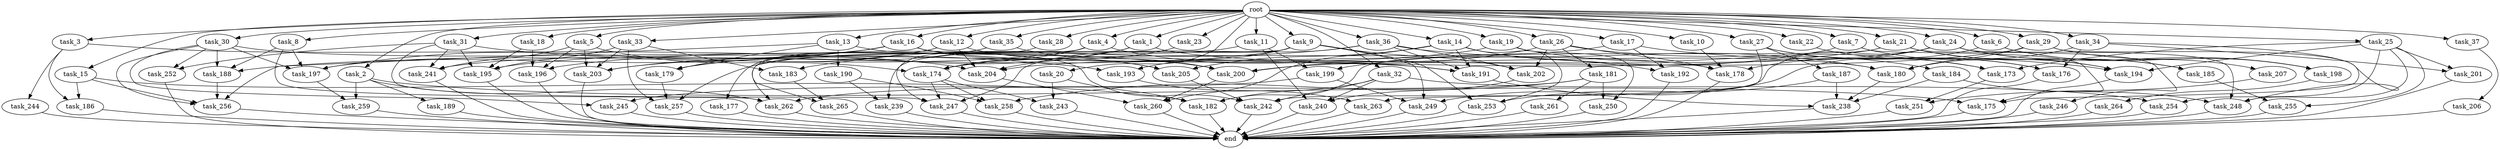digraph G {
  root [size="0.000000"];
  task_11 [size="1024.000000"];
  task_239 [size="584115552256.000000"];
  task_256 [size="1503238553600.000000"];
  task_185 [size="498216206336.000000"];
  task_265 [size="1245540515840.000000"];
  task_2 [size="1024.000000"];
  task_21 [size="1024.000000"];
  task_193 [size="687194767360.000000"];
  task_23 [size="1024.000000"];
  task_35 [size="1024.000000"];
  task_254 [size="1245540515840.000000"];
  task_263 [size="618475290624.000000"];
  task_33 [size="1024.000000"];
  task_176 [size="695784701952.000000"];
  task_14 [size="1024.000000"];
  task_261 [size="137438953472.000000"];
  task_206 [size="214748364800.000000"];
  task_178 [size="1915555414016.000000"];
  task_3 [size="1024.000000"];
  task_249 [size="1382979469312.000000"];
  task_259 [size="352187318272.000000"];
  task_179 [size="1391569403904.000000"];
  task_196 [size="1468878815232.000000"];
  task_187 [size="309237645312.000000"];
  task_203 [size="2010044694528.000000"];
  task_28 [size="1024.000000"];
  task_201 [size="858993459200.000000"];
  task_257 [size="1382979469312.000000"];
  task_22 [size="1024.000000"];
  task_242 [size="2233382993920.000000"];
  task_5 [size="1024.000000"];
  task_30 [size="1024.000000"];
  task_250 [size="171798691840.000000"];
  task_173 [size="1717986918400.000000"];
  task_243 [size="1073741824000.000000"];
  task_183 [size="936302870528.000000"];
  task_9 [size="1024.000000"];
  task_244 [size="214748364800.000000"];
  task_27 [size="1024.000000"];
  task_238 [size="2027224563712.000000"];
  task_258 [size="1030792151040.000000"];
  task_20 [size="1024.000000"];
  task_182 [size="1297080123392.000000"];
  task_199 [size="618475290624.000000"];
  task_37 [size="1024.000000"];
  task_245 [size="1391569403904.000000"];
  task_194 [size="1013612281856.000000"];
  task_247 [size="1288490188800.000000"];
  task_204 [size="1185410973696.000000"];
  task_200 [size="2052994367488.000000"];
  task_252 [size="833223655424.000000"];
  task_246 [size="77309411328.000000"];
  task_186 [size="523986010112.000000"];
  task_198 [size="635655159808.000000"];
  task_251 [size="910533066752.000000"];
  task_205 [size="876173328384.000000"];
  task_175 [size="755914244096.000000"];
  task_202 [size="1486058684416.000000"];
  task_8 [size="1024.000000"];
  task_191 [size="1614907703296.000000"];
  task_188 [size="1537598291968.000000"];
  task_24 [size="1024.000000"];
  task_192 [size="498216206336.000000"];
  task_31 [size="1024.000000"];
  task_12 [size="1024.000000"];
  task_32 [size="1024.000000"];
  task_189 [size="137438953472.000000"];
  task_195 [size="1726576852992.000000"];
  task_255 [size="858993459200.000000"];
  end [size="0.000000"];
  task_10 [size="1024.000000"];
  task_29 [size="1024.000000"];
  task_241 [size="1382979469312.000000"];
  task_1 [size="1024.000000"];
  task_34 [size="1024.000000"];
  task_264 [size="34359738368.000000"];
  task_4 [size="1024.000000"];
  task_13 [size="1024.000000"];
  task_260 [size="489626271744.000000"];
  task_36 [size="1024.000000"];
  task_16 [size="1024.000000"];
  task_181 [size="858993459200.000000"];
  task_15 [size="1024.000000"];
  task_177 [size="77309411328.000000"];
  task_253 [size="1666447310848.000000"];
  task_248 [size="1468878815232.000000"];
  task_18 [size="1024.000000"];
  task_26 [size="1024.000000"];
  task_180 [size="1322849927168.000000"];
  task_25 [size="1024.000000"];
  task_19 [size="1024.000000"];
  task_207 [size="137438953472.000000"];
  task_197 [size="2233382993920.000000"];
  task_184 [size="34359738368.000000"];
  task_17 [size="1024.000000"];
  task_190 [size="420906795008.000000"];
  task_262 [size="1245540515840.000000"];
  task_240 [size="1425929142272.000000"];
  task_6 [size="1024.000000"];
  task_7 [size="1024.000000"];
  task_174 [size="2327872274432.000000"];

  root -> task_11 [size="1.000000"];
  root -> task_28 [size="1.000000"];
  root -> task_10 [size="1.000000"];
  root -> task_20 [size="1.000000"];
  root -> task_2 [size="1.000000"];
  root -> task_4 [size="1.000000"];
  root -> task_13 [size="1.000000"];
  root -> task_21 [size="1.000000"];
  root -> task_16 [size="1.000000"];
  root -> task_22 [size="1.000000"];
  root -> task_15 [size="1.000000"];
  root -> task_36 [size="1.000000"];
  root -> task_33 [size="1.000000"];
  root -> task_1 [size="1.000000"];
  root -> task_5 [size="1.000000"];
  root -> task_14 [size="1.000000"];
  root -> task_18 [size="1.000000"];
  root -> task_26 [size="1.000000"];
  root -> task_6 [size="1.000000"];
  root -> task_25 [size="1.000000"];
  root -> task_24 [size="1.000000"];
  root -> task_9 [size="1.000000"];
  root -> task_23 [size="1.000000"];
  root -> task_3 [size="1.000000"];
  root -> task_19 [size="1.000000"];
  root -> task_27 [size="1.000000"];
  root -> task_35 [size="1.000000"];
  root -> task_17 [size="1.000000"];
  root -> task_31 [size="1.000000"];
  root -> task_12 [size="1.000000"];
  root -> task_32 [size="1.000000"];
  root -> task_34 [size="1.000000"];
  root -> task_37 [size="1.000000"];
  root -> task_30 [size="1.000000"];
  root -> task_8 [size="1.000000"];
  root -> task_7 [size="1.000000"];
  root -> task_29 [size="1.000000"];
  task_11 -> task_199 [size="301989888.000000"];
  task_11 -> task_257 [size="301989888.000000"];
  task_11 -> task_240 [size="301989888.000000"];
  task_239 -> end [size="1.000000"];
  task_256 -> end [size="1.000000"];
  task_185 -> task_255 [size="301989888.000000"];
  task_265 -> end [size="1.000000"];
  task_2 -> task_175 [size="134217728.000000"];
  task_2 -> task_259 [size="134217728.000000"];
  task_2 -> task_262 [size="134217728.000000"];
  task_2 -> task_189 [size="134217728.000000"];
  task_21 -> task_196 [size="75497472.000000"];
  task_21 -> task_182 [size="75497472.000000"];
  task_21 -> task_194 [size="75497472.000000"];
  task_21 -> task_246 [size="75497472.000000"];
  task_21 -> task_185 [size="75497472.000000"];
  task_193 -> task_263 [size="301989888.000000"];
  task_23 -> task_204 [size="838860800.000000"];
  task_35 -> task_179 [size="75497472.000000"];
  task_35 -> task_177 [size="75497472.000000"];
  task_35 -> task_200 [size="75497472.000000"];
  task_254 -> end [size="1.000000"];
  task_263 -> end [size="1.000000"];
  task_33 -> task_183 [size="838860800.000000"];
  task_33 -> task_195 [size="838860800.000000"];
  task_33 -> task_257 [size="838860800.000000"];
  task_33 -> task_203 [size="838860800.000000"];
  task_176 -> end [size="1.000000"];
  task_14 -> task_191 [size="411041792.000000"];
  task_14 -> task_205 [size="411041792.000000"];
  task_14 -> task_260 [size="411041792.000000"];
  task_14 -> task_253 [size="411041792.000000"];
  task_14 -> task_192 [size="411041792.000000"];
  task_261 -> end [size="1.000000"];
  task_206 -> end [size="1.000000"];
  task_178 -> end [size="1.000000"];
  task_3 -> task_186 [size="209715200.000000"];
  task_3 -> task_244 [size="209715200.000000"];
  task_3 -> task_204 [size="209715200.000000"];
  task_249 -> end [size="1.000000"];
  task_259 -> end [size="1.000000"];
  task_179 -> task_257 [size="209715200.000000"];
  task_196 -> end [size="1.000000"];
  task_187 -> task_238 [size="679477248.000000"];
  task_187 -> task_253 [size="679477248.000000"];
  task_203 -> end [size="1.000000"];
  task_28 -> task_247 [size="209715200.000000"];
  task_201 -> end [size="1.000000"];
  task_257 -> end [size="1.000000"];
  task_22 -> task_176 [size="75497472.000000"];
  task_242 -> end [size="1.000000"];
  task_5 -> task_196 [size="679477248.000000"];
  task_5 -> task_174 [size="679477248.000000"];
  task_5 -> task_203 [size="679477248.000000"];
  task_5 -> task_241 [size="679477248.000000"];
  task_30 -> task_256 [size="679477248.000000"];
  task_30 -> task_200 [size="679477248.000000"];
  task_30 -> task_252 [size="679477248.000000"];
  task_30 -> task_197 [size="679477248.000000"];
  task_30 -> task_188 [size="679477248.000000"];
  task_30 -> task_245 [size="679477248.000000"];
  task_250 -> end [size="1.000000"];
  task_173 -> task_251 [size="679477248.000000"];
  task_243 -> end [size="1.000000"];
  task_183 -> task_265 [size="536870912.000000"];
  task_9 -> task_193 [size="536870912.000000"];
  task_9 -> task_241 [size="536870912.000000"];
  task_9 -> task_239 [size="536870912.000000"];
  task_9 -> task_262 [size="536870912.000000"];
  task_9 -> task_202 [size="536870912.000000"];
  task_9 -> task_249 [size="536870912.000000"];
  task_9 -> task_253 [size="536870912.000000"];
  task_244 -> end [size="1.000000"];
  task_27 -> task_173 [size="301989888.000000"];
  task_27 -> task_176 [size="301989888.000000"];
  task_27 -> task_187 [size="301989888.000000"];
  task_27 -> task_263 [size="301989888.000000"];
  task_238 -> end [size="1.000000"];
  task_258 -> end [size="1.000000"];
  task_20 -> task_243 [size="209715200.000000"];
  task_20 -> task_182 [size="209715200.000000"];
  task_182 -> end [size="1.000000"];
  task_199 -> task_245 [size="679477248.000000"];
  task_199 -> task_249 [size="679477248.000000"];
  task_37 -> task_206 [size="209715200.000000"];
  task_245 -> end [size="1.000000"];
  task_194 -> end [size="1.000000"];
  task_247 -> end [size="1.000000"];
  task_204 -> task_260 [size="33554432.000000"];
  task_200 -> task_260 [size="33554432.000000"];
  task_252 -> end [size="1.000000"];
  task_246 -> end [size="1.000000"];
  task_186 -> end [size="1.000000"];
  task_198 -> task_264 [size="33554432.000000"];
  task_251 -> end [size="1.000000"];
  task_205 -> task_242 [size="679477248.000000"];
  task_175 -> end [size="1.000000"];
  task_202 -> task_240 [size="411041792.000000"];
  task_8 -> task_197 [size="411041792.000000"];
  task_8 -> task_188 [size="411041792.000000"];
  task_8 -> task_262 [size="411041792.000000"];
  task_191 -> task_238 [size="679477248.000000"];
  task_188 -> task_256 [size="75497472.000000"];
  task_24 -> task_242 [size="411041792.000000"];
  task_24 -> task_200 [size="411041792.000000"];
  task_24 -> task_178 [size="411041792.000000"];
  task_24 -> task_185 [size="411041792.000000"];
  task_24 -> task_198 [size="411041792.000000"];
  task_24 -> task_248 [size="411041792.000000"];
  task_192 -> end [size="1.000000"];
  task_31 -> task_193 [size="134217728.000000"];
  task_31 -> task_241 [size="134217728.000000"];
  task_31 -> task_247 [size="134217728.000000"];
  task_31 -> task_195 [size="134217728.000000"];
  task_31 -> task_252 [size="134217728.000000"];
  task_12 -> task_179 [size="33554432.000000"];
  task_12 -> task_203 [size="33554432.000000"];
  task_12 -> task_205 [size="33554432.000000"];
  task_12 -> task_204 [size="33554432.000000"];
  task_32 -> task_242 [size="679477248.000000"];
  task_32 -> task_182 [size="679477248.000000"];
  task_32 -> task_254 [size="679477248.000000"];
  task_32 -> task_240 [size="679477248.000000"];
  task_189 -> end [size="1.000000"];
  task_195 -> end [size="1.000000"];
  task_255 -> end [size="1.000000"];
  task_10 -> task_178 [size="209715200.000000"];
  task_29 -> task_180 [size="75497472.000000"];
  task_29 -> task_204 [size="75497472.000000"];
  task_29 -> task_198 [size="75497472.000000"];
  task_29 -> task_248 [size="75497472.000000"];
  task_241 -> end [size="1.000000"];
  task_1 -> task_179 [size="838860800.000000"];
  task_1 -> task_180 [size="838860800.000000"];
  task_1 -> task_174 [size="838860800.000000"];
  task_34 -> task_175 [size="301989888.000000"];
  task_34 -> task_176 [size="301989888.000000"];
  task_34 -> task_180 [size="301989888.000000"];
  task_34 -> task_201 [size="301989888.000000"];
  task_264 -> end [size="1.000000"];
  task_4 -> task_191 [size="679477248.000000"];
  task_4 -> task_197 [size="679477248.000000"];
  task_4 -> task_174 [size="679477248.000000"];
  task_4 -> task_265 [size="679477248.000000"];
  task_13 -> task_179 [size="411041792.000000"];
  task_13 -> task_242 [size="411041792.000000"];
  task_13 -> task_256 [size="411041792.000000"];
  task_13 -> task_190 [size="411041792.000000"];
  task_260 -> end [size="1.000000"];
  task_36 -> task_191 [size="75497472.000000"];
  task_36 -> task_180 [size="75497472.000000"];
  task_36 -> task_202 [size="75497472.000000"];
  task_36 -> task_183 [size="75497472.000000"];
  task_36 -> task_247 [size="75497472.000000"];
  task_16 -> task_191 [size="411041792.000000"];
  task_16 -> task_203 [size="411041792.000000"];
  task_16 -> task_178 [size="411041792.000000"];
  task_16 -> task_205 [size="411041792.000000"];
  task_16 -> task_197 [size="411041792.000000"];
  task_16 -> task_188 [size="411041792.000000"];
  task_181 -> task_250 [size="134217728.000000"];
  task_181 -> task_258 [size="134217728.000000"];
  task_181 -> task_261 [size="134217728.000000"];
  task_181 -> task_262 [size="134217728.000000"];
  task_15 -> task_186 [size="301989888.000000"];
  task_15 -> task_256 [size="301989888.000000"];
  task_15 -> task_182 [size="301989888.000000"];
  task_177 -> end [size="1.000000"];
  task_253 -> end [size="1.000000"];
  task_248 -> end [size="1.000000"];
  task_18 -> task_196 [size="679477248.000000"];
  task_18 -> task_195 [size="679477248.000000"];
  task_26 -> task_173 [size="838860800.000000"];
  task_26 -> task_181 [size="838860800.000000"];
  task_26 -> task_202 [size="838860800.000000"];
  task_26 -> task_178 [size="838860800.000000"];
  task_26 -> task_200 [size="838860800.000000"];
  task_180 -> task_238 [size="209715200.000000"];
  task_25 -> task_173 [size="536870912.000000"];
  task_25 -> task_194 [size="536870912.000000"];
  task_25 -> task_201 [size="536870912.000000"];
  task_25 -> task_255 [size="536870912.000000"];
  task_25 -> task_254 [size="536870912.000000"];
  task_25 -> task_248 [size="536870912.000000"];
  task_19 -> task_250 [size="33554432.000000"];
  task_19 -> task_195 [size="33554432.000000"];
  task_19 -> task_184 [size="33554432.000000"];
  task_207 -> task_251 [size="209715200.000000"];
  task_197 -> task_259 [size="209715200.000000"];
  task_184 -> task_238 [size="411041792.000000"];
  task_184 -> task_248 [size="411041792.000000"];
  task_17 -> task_192 [size="75497472.000000"];
  task_17 -> task_194 [size="75497472.000000"];
  task_17 -> task_174 [size="75497472.000000"];
  task_190 -> task_239 [size="33554432.000000"];
  task_190 -> task_258 [size="33554432.000000"];
  task_262 -> end [size="1.000000"];
  task_240 -> end [size="1.000000"];
  task_6 -> task_207 [size="134217728.000000"];
  task_6 -> task_249 [size="134217728.000000"];
  task_6 -> task_198 [size="134217728.000000"];
  task_7 -> task_199 [size="301989888.000000"];
  task_7 -> task_175 [size="301989888.000000"];
  task_7 -> task_194 [size="301989888.000000"];
  task_174 -> task_247 [size="838860800.000000"];
  task_174 -> task_243 [size="838860800.000000"];
  task_174 -> task_258 [size="838860800.000000"];
}
